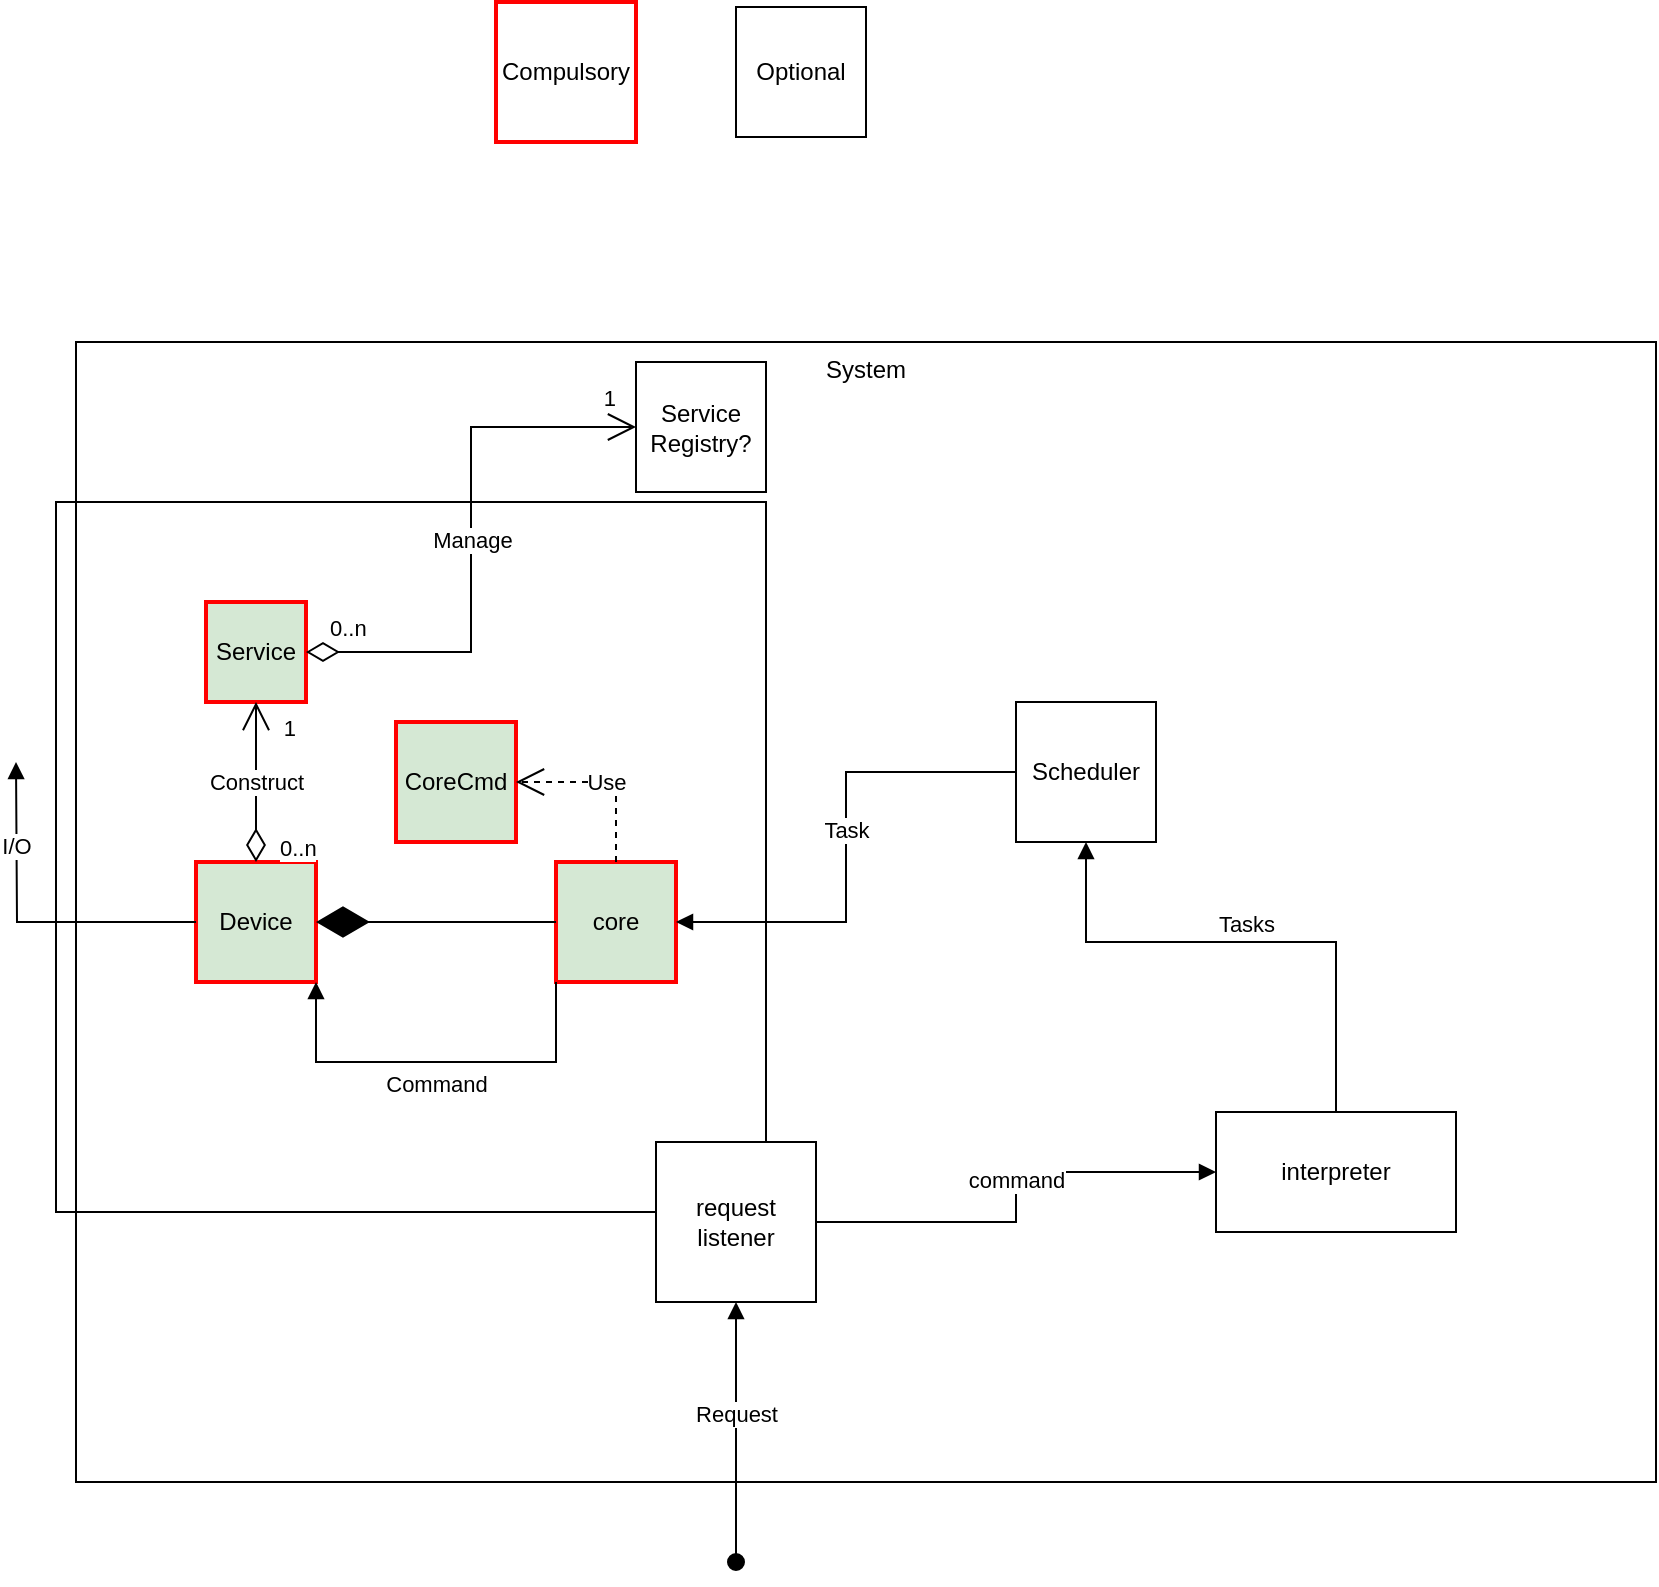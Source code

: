 <mxfile version="21.1.5" type="github">
  <diagram name="Page-1" id="ga8h144KBCxEZ6d47N7E">
    <mxGraphModel dx="1619" dy="1095" grid="1" gridSize="10" guides="1" tooltips="1" connect="1" arrows="1" fold="1" page="1" pageScale="1" pageWidth="827" pageHeight="1169" math="0" shadow="0">
      <root>
        <mxCell id="0" />
        <mxCell id="1" parent="0" />
        <mxCell id="VERnoS--WV3S1yRSneif-56" value="" style="group;verticalAlign=top;fillColor=none;movable=1;resizable=1;rotatable=1;deletable=1;editable=1;locked=0;connectable=1;" parent="1" vertex="1" connectable="0">
          <mxGeometry x="-50" y="200" width="790" height="570" as="geometry" />
        </mxCell>
        <mxCell id="GNOxQv2WCz3E7T5rmqji-89" value="" style="whiteSpace=wrap;html=1;aspect=fixed;fillColor=none;" vertex="1" parent="VERnoS--WV3S1yRSneif-56">
          <mxGeometry x="-10" y="80" width="355" height="355" as="geometry" />
        </mxCell>
        <mxCell id="VERnoS--WV3S1yRSneif-55" value="System" style="rounded=0;whiteSpace=wrap;html=1;verticalAlign=top;fillColor=none;movable=1;resizable=1;rotatable=1;deletable=1;editable=1;locked=0;connectable=1;" parent="VERnoS--WV3S1yRSneif-56" vertex="1">
          <mxGeometry width="790" height="570" as="geometry" />
        </mxCell>
        <mxCell id="GNOxQv2WCz3E7T5rmqji-2" value="Device" style="whiteSpace=wrap;html=1;aspect=fixed;movable=1;resizable=1;rotatable=1;deletable=1;editable=1;locked=0;connectable=1;fillColor=#d5e8d4;strokeColor=#FF0000;strokeWidth=2;" vertex="1" parent="VERnoS--WV3S1yRSneif-56">
          <mxGeometry x="60" y="260" width="60" height="60" as="geometry" />
        </mxCell>
        <mxCell id="GNOxQv2WCz3E7T5rmqji-3" value="Service" style="whiteSpace=wrap;html=1;aspect=fixed;movable=1;resizable=1;rotatable=1;deletable=1;editable=1;locked=0;connectable=1;fillColor=#d5e8d4;strokeColor=#FF0000;strokeWidth=2;" vertex="1" parent="VERnoS--WV3S1yRSneif-56">
          <mxGeometry x="65" y="130" width="50" height="50" as="geometry" />
        </mxCell>
        <mxCell id="GNOxQv2WCz3E7T5rmqji-1" value="core" style="whiteSpace=wrap;html=1;aspect=fixed;movable=1;resizable=1;rotatable=1;deletable=1;editable=1;locked=0;connectable=1;fillColor=#d5e8d4;strokeColor=#FF0000;strokeWidth=2;" vertex="1" parent="VERnoS--WV3S1yRSneif-56">
          <mxGeometry x="240" y="260" width="60" height="60" as="geometry" />
        </mxCell>
        <mxCell id="GNOxQv2WCz3E7T5rmqji-5" value="" style="endArrow=diamondThin;endFill=1;endSize=24;html=1;rounded=0;exitX=0;exitY=0.5;exitDx=0;exitDy=0;entryX=1;entryY=0.5;entryDx=0;entryDy=0;movable=1;resizable=1;rotatable=1;deletable=1;editable=1;locked=0;connectable=1;" edge="1" parent="VERnoS--WV3S1yRSneif-56" source="GNOxQv2WCz3E7T5rmqji-1" target="GNOxQv2WCz3E7T5rmqji-2">
          <mxGeometry width="160" relative="1" as="geometry">
            <mxPoint x="160" y="280" as="sourcePoint" />
            <mxPoint x="320" y="280" as="targetPoint" />
          </mxGeometry>
        </mxCell>
        <mxCell id="GNOxQv2WCz3E7T5rmqji-9" value="Construct" style="endArrow=open;html=1;endSize=12;startArrow=diamondThin;startSize=14;startFill=0;edgeStyle=orthogonalEdgeStyle;rounded=0;exitX=0.5;exitY=0;exitDx=0;exitDy=0;movable=1;resizable=1;rotatable=1;deletable=1;editable=1;locked=0;connectable=1;entryX=0.5;entryY=1;entryDx=0;entryDy=0;" edge="1" parent="VERnoS--WV3S1yRSneif-56" source="GNOxQv2WCz3E7T5rmqji-2" target="GNOxQv2WCz3E7T5rmqji-3">
          <mxGeometry relative="1" as="geometry">
            <mxPoint y="240" as="sourcePoint" />
            <mxPoint x="220" y="-10" as="targetPoint" />
          </mxGeometry>
        </mxCell>
        <mxCell id="GNOxQv2WCz3E7T5rmqji-10" value="0..n" style="edgeLabel;resizable=1;html=1;align=left;verticalAlign=top;movable=1;rotatable=1;deletable=1;editable=1;locked=0;connectable=1;" connectable="0" vertex="1" parent="GNOxQv2WCz3E7T5rmqji-9">
          <mxGeometry x="-1" relative="1" as="geometry">
            <mxPoint x="10" y="-20" as="offset" />
          </mxGeometry>
        </mxCell>
        <mxCell id="GNOxQv2WCz3E7T5rmqji-11" value="1" style="edgeLabel;resizable=1;html=1;align=right;verticalAlign=top;movable=1;rotatable=1;deletable=1;editable=1;locked=0;connectable=1;" connectable="0" vertex="1" parent="GNOxQv2WCz3E7T5rmqji-9">
          <mxGeometry x="1" relative="1" as="geometry">
            <mxPoint x="20" as="offset" />
          </mxGeometry>
        </mxCell>
        <mxCell id="GNOxQv2WCz3E7T5rmqji-12" value="Scheduler" style="whiteSpace=wrap;html=1;aspect=fixed;movable=1;resizable=1;rotatable=1;deletable=1;editable=1;locked=0;connectable=1;" vertex="1" parent="VERnoS--WV3S1yRSneif-56">
          <mxGeometry x="470" y="180" width="70" height="70" as="geometry" />
        </mxCell>
        <mxCell id="GNOxQv2WCz3E7T5rmqji-13" value="request listener" style="whiteSpace=wrap;html=1;aspect=fixed;movable=1;resizable=1;rotatable=1;deletable=1;editable=1;locked=0;connectable=1;" vertex="1" parent="VERnoS--WV3S1yRSneif-56">
          <mxGeometry x="290" y="400" width="80" height="80" as="geometry" />
        </mxCell>
        <mxCell id="GNOxQv2WCz3E7T5rmqji-17" value="command" style="html=1;verticalAlign=bottom;endArrow=block;elbow=vertical;rounded=0;exitX=1;exitY=0.5;exitDx=0;exitDy=0;edgeStyle=orthogonalEdgeStyle;entryX=0;entryY=0.5;entryDx=0;entryDy=0;" edge="1" parent="VERnoS--WV3S1yRSneif-56" source="GNOxQv2WCz3E7T5rmqji-13" target="GNOxQv2WCz3E7T5rmqji-18">
          <mxGeometry width="80" relative="1" as="geometry">
            <mxPoint x="400" y="360" as="sourcePoint" />
            <mxPoint x="490" y="690" as="targetPoint" />
          </mxGeometry>
        </mxCell>
        <mxCell id="GNOxQv2WCz3E7T5rmqji-18" value="interpreter" style="rounded=0;whiteSpace=wrap;html=1;" vertex="1" parent="VERnoS--WV3S1yRSneif-56">
          <mxGeometry x="570" y="385" width="120" height="60" as="geometry" />
        </mxCell>
        <mxCell id="GNOxQv2WCz3E7T5rmqji-20" value="Tasks" style="html=1;verticalAlign=bottom;endArrow=block;edgeStyle=elbowEdgeStyle;elbow=vertical;curved=0;rounded=0;exitX=0.5;exitY=0;exitDx=0;exitDy=0;entryX=0.5;entryY=1;entryDx=0;entryDy=0;" edge="1" parent="VERnoS--WV3S1yRSneif-56" source="GNOxQv2WCz3E7T5rmqji-18" target="GNOxQv2WCz3E7T5rmqji-12">
          <mxGeometry width="80" relative="1" as="geometry">
            <mxPoint x="610" y="330" as="sourcePoint" />
            <mxPoint x="-40" y="300" as="targetPoint" />
            <Array as="points">
              <mxPoint x="620" y="300" />
            </Array>
          </mxGeometry>
        </mxCell>
        <mxCell id="GNOxQv2WCz3E7T5rmqji-21" value="Task" style="html=1;verticalAlign=bottom;endArrow=block;edgeStyle=orthogonalEdgeStyle;elbow=vertical;rounded=0;exitX=0;exitY=0.5;exitDx=0;exitDy=0;entryX=1;entryY=0.5;entryDx=0;entryDy=0;" edge="1" parent="VERnoS--WV3S1yRSneif-56" source="GNOxQv2WCz3E7T5rmqji-12" target="GNOxQv2WCz3E7T5rmqji-1">
          <mxGeometry width="80" relative="1" as="geometry">
            <mxPoint x="350" y="330" as="sourcePoint" />
            <mxPoint x="420" y="-70" as="targetPoint" />
          </mxGeometry>
        </mxCell>
        <mxCell id="GNOxQv2WCz3E7T5rmqji-23" value="CoreCmd" style="whiteSpace=wrap;html=1;aspect=fixed;fillColor=#d5e8d4;strokeColor=#FF0000;strokeWidth=2;" vertex="1" parent="VERnoS--WV3S1yRSneif-56">
          <mxGeometry x="160" y="190" width="60" height="60" as="geometry" />
        </mxCell>
        <mxCell id="GNOxQv2WCz3E7T5rmqji-26" value="Service Registry?" style="whiteSpace=wrap;html=1;aspect=fixed;" vertex="1" parent="VERnoS--WV3S1yRSneif-56">
          <mxGeometry x="280" y="10" width="65" height="65" as="geometry" />
        </mxCell>
        <mxCell id="GNOxQv2WCz3E7T5rmqji-27" value="Manage" style="endArrow=open;html=1;endSize=12;startArrow=diamondThin;startSize=14;startFill=0;edgeStyle=orthogonalEdgeStyle;rounded=0;exitX=1;exitY=0.5;exitDx=0;exitDy=0;movable=1;resizable=1;rotatable=1;deletable=1;editable=1;locked=0;connectable=1;entryX=0;entryY=0.5;entryDx=0;entryDy=0;" edge="1" parent="VERnoS--WV3S1yRSneif-56" source="GNOxQv2WCz3E7T5rmqji-3" target="GNOxQv2WCz3E7T5rmqji-26">
          <mxGeometry relative="1" as="geometry">
            <mxPoint x="160" y="190" as="sourcePoint" />
            <mxPoint x="160" y="110" as="targetPoint" />
          </mxGeometry>
        </mxCell>
        <mxCell id="GNOxQv2WCz3E7T5rmqji-28" value="0..n" style="edgeLabel;resizable=1;html=1;align=left;verticalAlign=top;movable=1;rotatable=1;deletable=1;editable=1;locked=0;connectable=1;" connectable="0" vertex="1" parent="GNOxQv2WCz3E7T5rmqji-27">
          <mxGeometry x="-1" relative="1" as="geometry">
            <mxPoint x="10" y="-25" as="offset" />
          </mxGeometry>
        </mxCell>
        <mxCell id="GNOxQv2WCz3E7T5rmqji-29" value="1" style="edgeLabel;resizable=1;html=1;align=right;verticalAlign=top;movable=1;rotatable=1;deletable=1;editable=1;locked=0;connectable=1;" connectable="0" vertex="1" parent="GNOxQv2WCz3E7T5rmqji-27">
          <mxGeometry x="1" relative="1" as="geometry">
            <mxPoint x="-10" y="-28" as="offset" />
          </mxGeometry>
        </mxCell>
        <mxCell id="GNOxQv2WCz3E7T5rmqji-30" value="Command" style="html=1;verticalAlign=bottom;endArrow=block;edgeStyle=elbowEdgeStyle;elbow=vertical;curved=0;rounded=0;exitX=0;exitY=1;exitDx=0;exitDy=0;entryX=1;entryY=1;entryDx=0;entryDy=0;" edge="1" parent="VERnoS--WV3S1yRSneif-56" source="GNOxQv2WCz3E7T5rmqji-1" target="GNOxQv2WCz3E7T5rmqji-2">
          <mxGeometry y="20" width="80" relative="1" as="geometry">
            <mxPoint x="175" y="365" as="sourcePoint" />
            <mxPoint x="65" y="360" as="targetPoint" />
            <Array as="points">
              <mxPoint x="125" y="360" />
            </Array>
            <mxPoint as="offset" />
          </mxGeometry>
        </mxCell>
        <mxCell id="GNOxQv2WCz3E7T5rmqji-83" value="Use" style="endArrow=open;endSize=12;dashed=1;html=1;rounded=0;exitX=0.5;exitY=0;exitDx=0;exitDy=0;entryX=1;entryY=0.5;entryDx=0;entryDy=0;edgeStyle=orthogonalEdgeStyle;" edge="1" parent="VERnoS--WV3S1yRSneif-56" source="GNOxQv2WCz3E7T5rmqji-1" target="GNOxQv2WCz3E7T5rmqji-23">
          <mxGeometry width="160" relative="1" as="geometry">
            <mxPoint x="310" y="120" as="sourcePoint" />
            <mxPoint x="470" y="120" as="targetPoint" />
          </mxGeometry>
        </mxCell>
        <mxCell id="GNOxQv2WCz3E7T5rmqji-22" value="Request" style="html=1;verticalAlign=bottom;startArrow=oval;startFill=1;endArrow=block;startSize=8;edgeStyle=elbowEdgeStyle;elbow=vertical;curved=0;rounded=0;entryX=0.5;entryY=1;entryDx=0;entryDy=0;" edge="1" parent="1" target="GNOxQv2WCz3E7T5rmqji-13">
          <mxGeometry width="60" relative="1" as="geometry">
            <mxPoint x="280" y="810" as="sourcePoint" />
            <mxPoint x="320" y="900" as="targetPoint" />
            <Array as="points">
              <mxPoint x="290" y="790" />
            </Array>
          </mxGeometry>
        </mxCell>
        <mxCell id="GNOxQv2WCz3E7T5rmqji-31" value="I/O" style="html=1;verticalAlign=bottom;endArrow=block;edgeStyle=orthogonalEdgeStyle;elbow=vertical;rounded=0;exitX=0;exitY=0.5;exitDx=0;exitDy=0;" edge="1" parent="1" source="GNOxQv2WCz3E7T5rmqji-2">
          <mxGeometry x="0.4" width="80" relative="1" as="geometry">
            <mxPoint x="-150" y="440" as="sourcePoint" />
            <mxPoint x="-80" y="410" as="targetPoint" />
            <mxPoint as="offset" />
          </mxGeometry>
        </mxCell>
        <mxCell id="GNOxQv2WCz3E7T5rmqji-55" value="Compulsory" style="whiteSpace=wrap;html=1;aspect=fixed;movable=1;resizable=1;rotatable=1;deletable=1;editable=1;locked=0;connectable=1;fillColor=none;strokeColor=#FF0000;strokeWidth=2;" vertex="1" parent="1">
          <mxGeometry x="160" y="30" width="70" height="70" as="geometry" />
        </mxCell>
        <mxCell id="GNOxQv2WCz3E7T5rmqji-79" value="Optional" style="whiteSpace=wrap;html=1;aspect=fixed;fillColor=none;" vertex="1" parent="1">
          <mxGeometry x="280" y="32.5" width="65" height="65" as="geometry" />
        </mxCell>
      </root>
    </mxGraphModel>
  </diagram>
</mxfile>
